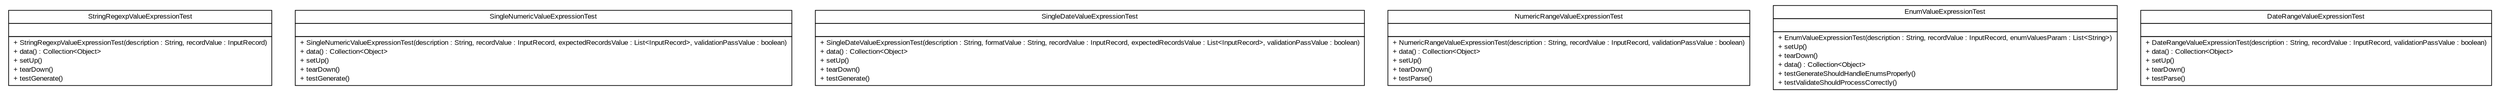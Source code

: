 #!/usr/local/bin/dot
#
# Class diagram 
# Generated by UMLGraph version R5_6 (http://www.umlgraph.org/)
#

digraph G {
	edge [fontname="arial",fontsize=10,labelfontname="arial",labelfontsize=10];
	node [fontname="arial",fontsize=10,shape=plaintext];
	nodesep=0.25;
	ranksep=0.5;
	// com.github.mkolisnyk.aerial.expressions.value.StringRegexpValueExpressionTest
	c233 [label=<<table title="com.github.mkolisnyk.aerial.expressions.value.StringRegexpValueExpressionTest" border="0" cellborder="1" cellspacing="0" cellpadding="2" port="p" href="./StringRegexpValueExpressionTest.html">
		<tr><td><table border="0" cellspacing="0" cellpadding="1">
<tr><td align="center" balign="center"> StringRegexpValueExpressionTest </td></tr>
		</table></td></tr>
		<tr><td><table border="0" cellspacing="0" cellpadding="1">
<tr><td align="left" balign="left">  </td></tr>
		</table></td></tr>
		<tr><td><table border="0" cellspacing="0" cellpadding="1">
<tr><td align="left" balign="left"> + StringRegexpValueExpressionTest(description : String, recordValue : InputRecord) </td></tr>
<tr><td align="left" balign="left"> + data() : Collection&lt;Object&gt; </td></tr>
<tr><td align="left" balign="left"> + setUp() </td></tr>
<tr><td align="left" balign="left"> + tearDown() </td></tr>
<tr><td align="left" balign="left"> + testGenerate() </td></tr>
		</table></td></tr>
		</table>>, URL="./StringRegexpValueExpressionTest.html", fontname="arial", fontcolor="black", fontsize=10.0];
	// com.github.mkolisnyk.aerial.expressions.value.SingleNumericValueExpressionTest
	c234 [label=<<table title="com.github.mkolisnyk.aerial.expressions.value.SingleNumericValueExpressionTest" border="0" cellborder="1" cellspacing="0" cellpadding="2" port="p" href="./SingleNumericValueExpressionTest.html">
		<tr><td><table border="0" cellspacing="0" cellpadding="1">
<tr><td align="center" balign="center"> SingleNumericValueExpressionTest </td></tr>
		</table></td></tr>
		<tr><td><table border="0" cellspacing="0" cellpadding="1">
<tr><td align="left" balign="left">  </td></tr>
		</table></td></tr>
		<tr><td><table border="0" cellspacing="0" cellpadding="1">
<tr><td align="left" balign="left"> + SingleNumericValueExpressionTest(description : String, recordValue : InputRecord, expectedRecordsValue : List&lt;InputRecord&gt;, validationPassValue : boolean) </td></tr>
<tr><td align="left" balign="left"> + data() : Collection&lt;Object&gt; </td></tr>
<tr><td align="left" balign="left"> + setUp() </td></tr>
<tr><td align="left" balign="left"> + tearDown() </td></tr>
<tr><td align="left" balign="left"> + testGenerate() </td></tr>
		</table></td></tr>
		</table>>, URL="./SingleNumericValueExpressionTest.html", fontname="arial", fontcolor="black", fontsize=10.0];
	// com.github.mkolisnyk.aerial.expressions.value.SingleDateValueExpressionTest
	c235 [label=<<table title="com.github.mkolisnyk.aerial.expressions.value.SingleDateValueExpressionTest" border="0" cellborder="1" cellspacing="0" cellpadding="2" port="p" href="./SingleDateValueExpressionTest.html">
		<tr><td><table border="0" cellspacing="0" cellpadding="1">
<tr><td align="center" balign="center"> SingleDateValueExpressionTest </td></tr>
		</table></td></tr>
		<tr><td><table border="0" cellspacing="0" cellpadding="1">
<tr><td align="left" balign="left">  </td></tr>
		</table></td></tr>
		<tr><td><table border="0" cellspacing="0" cellpadding="1">
<tr><td align="left" balign="left"> + SingleDateValueExpressionTest(description : String, formatValue : String, recordValue : InputRecord, expectedRecordsValue : List&lt;InputRecord&gt;, validationPassValue : boolean) </td></tr>
<tr><td align="left" balign="left"> + data() : Collection&lt;Object&gt; </td></tr>
<tr><td align="left" balign="left"> + setUp() </td></tr>
<tr><td align="left" balign="left"> + tearDown() </td></tr>
<tr><td align="left" balign="left"> + testGenerate() </td></tr>
		</table></td></tr>
		</table>>, URL="./SingleDateValueExpressionTest.html", fontname="arial", fontcolor="black", fontsize=10.0];
	// com.github.mkolisnyk.aerial.expressions.value.NumericRangeValueExpressionTest
	c236 [label=<<table title="com.github.mkolisnyk.aerial.expressions.value.NumericRangeValueExpressionTest" border="0" cellborder="1" cellspacing="0" cellpadding="2" port="p" href="./NumericRangeValueExpressionTest.html">
		<tr><td><table border="0" cellspacing="0" cellpadding="1">
<tr><td align="center" balign="center"> NumericRangeValueExpressionTest </td></tr>
		</table></td></tr>
		<tr><td><table border="0" cellspacing="0" cellpadding="1">
<tr><td align="left" balign="left">  </td></tr>
		</table></td></tr>
		<tr><td><table border="0" cellspacing="0" cellpadding="1">
<tr><td align="left" balign="left"> + NumericRangeValueExpressionTest(description : String, recordValue : InputRecord, validationPassValue : boolean) </td></tr>
<tr><td align="left" balign="left"> + data() : Collection&lt;Object&gt; </td></tr>
<tr><td align="left" balign="left"> + setUp() </td></tr>
<tr><td align="left" balign="left"> + tearDown() </td></tr>
<tr><td align="left" balign="left"> + testParse() </td></tr>
		</table></td></tr>
		</table>>, URL="./NumericRangeValueExpressionTest.html", fontname="arial", fontcolor="black", fontsize=10.0];
	// com.github.mkolisnyk.aerial.expressions.value.EnumValueExpressionTest
	c237 [label=<<table title="com.github.mkolisnyk.aerial.expressions.value.EnumValueExpressionTest" border="0" cellborder="1" cellspacing="0" cellpadding="2" port="p" href="./EnumValueExpressionTest.html">
		<tr><td><table border="0" cellspacing="0" cellpadding="1">
<tr><td align="center" balign="center"> EnumValueExpressionTest </td></tr>
		</table></td></tr>
		<tr><td><table border="0" cellspacing="0" cellpadding="1">
<tr><td align="left" balign="left">  </td></tr>
		</table></td></tr>
		<tr><td><table border="0" cellspacing="0" cellpadding="1">
<tr><td align="left" balign="left"> + EnumValueExpressionTest(description : String, recordValue : InputRecord, enumValuesParam : List&lt;String&gt;) </td></tr>
<tr><td align="left" balign="left"> + setUp() </td></tr>
<tr><td align="left" balign="left"> + tearDown() </td></tr>
<tr><td align="left" balign="left"> + data() : Collection&lt;Object&gt; </td></tr>
<tr><td align="left" balign="left"> + testGenerateShouldHandleEnumsProperly() </td></tr>
<tr><td align="left" balign="left"> + testValidateShouldProcessCorrectly() </td></tr>
		</table></td></tr>
		</table>>, URL="./EnumValueExpressionTest.html", fontname="arial", fontcolor="black", fontsize=10.0];
	// com.github.mkolisnyk.aerial.expressions.value.DateRangeValueExpressionTest
	c238 [label=<<table title="com.github.mkolisnyk.aerial.expressions.value.DateRangeValueExpressionTest" border="0" cellborder="1" cellspacing="0" cellpadding="2" port="p" href="./DateRangeValueExpressionTest.html">
		<tr><td><table border="0" cellspacing="0" cellpadding="1">
<tr><td align="center" balign="center"> DateRangeValueExpressionTest </td></tr>
		</table></td></tr>
		<tr><td><table border="0" cellspacing="0" cellpadding="1">
<tr><td align="left" balign="left">  </td></tr>
		</table></td></tr>
		<tr><td><table border="0" cellspacing="0" cellpadding="1">
<tr><td align="left" balign="left"> + DateRangeValueExpressionTest(description : String, recordValue : InputRecord, validationPassValue : boolean) </td></tr>
<tr><td align="left" balign="left"> + data() : Collection&lt;Object&gt; </td></tr>
<tr><td align="left" balign="left"> + setUp() </td></tr>
<tr><td align="left" balign="left"> + tearDown() </td></tr>
<tr><td align="left" balign="left"> + testParse() </td></tr>
		</table></td></tr>
		</table>>, URL="./DateRangeValueExpressionTest.html", fontname="arial", fontcolor="black", fontsize=10.0];
}

